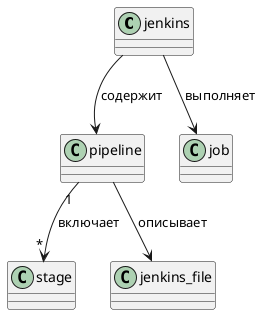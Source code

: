 @startuml (id=Jenkins)

class jenkins

jenkins --> pipeline : содержит
jenkins --> job : выполняет
pipeline "1" --> "*" stage : включает
pipeline --> jenkins_file : описывает


@enduml